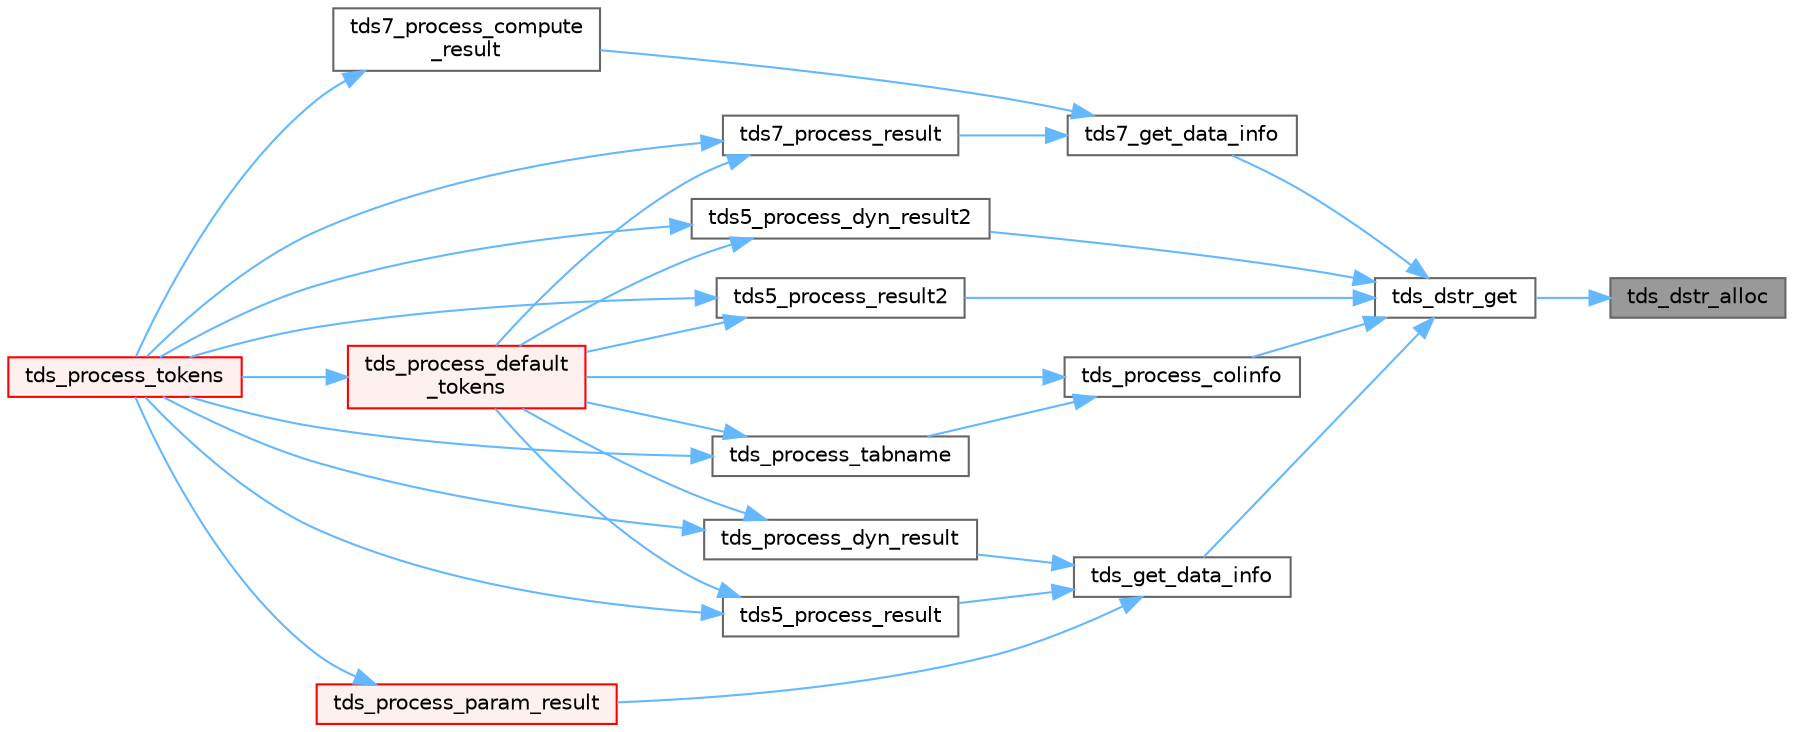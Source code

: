 digraph "tds_dstr_alloc"
{
 // LATEX_PDF_SIZE
  bgcolor="transparent";
  edge [fontname=Helvetica,fontsize=10,labelfontname=Helvetica,labelfontsize=10];
  node [fontname=Helvetica,fontsize=10,shape=box,height=0.2,width=0.4];
  rankdir="RL";
  Node1 [id="Node000001",label="tds_dstr_alloc",height=0.2,width=0.4,color="gray40", fillcolor="grey60", style="filled", fontcolor="black",tooltip="allocate space for length char"];
  Node1 -> Node2 [id="edge1_Node000001_Node000002",dir="back",color="steelblue1",style="solid",tooltip=" "];
  Node2 [id="Node000002",label="tds_dstr_get",height=0.2,width=0.4,color="grey40", fillcolor="white", style="filled",URL="$a00579.html#ga017c427e9599c031be5c555cb32abe2c",tooltip="Reads a string from wire and put in a DSTR."];
  Node2 -> Node3 [id="edge2_Node000002_Node000003",dir="back",color="steelblue1",style="solid",tooltip=" "];
  Node3 [id="Node000003",label="tds5_process_dyn_result2",height=0.2,width=0.4,color="grey40", fillcolor="white", style="filled",URL="$a00580.html#gae688b515631141acfbc41bbb91c8b921",tooltip="Process new TDS 5.0 token for describing output parameters."];
  Node3 -> Node4 [id="edge3_Node000003_Node000004",dir="back",color="steelblue1",style="solid",tooltip=" "];
  Node4 [id="Node000004",label="tds_process_default\l_tokens",height=0.2,width=0.4,color="red", fillcolor="#FFF0F0", style="filled",URL="$a00580.html#ga39453d084f3f780ac4602d4abf2839f7",tooltip="tds_process_default_tokens() is a catch all function that is called to process tokens not known to ot..."];
  Node4 -> Node6 [id="edge4_Node000004_Node000006",dir="back",color="steelblue1",style="solid",tooltip=" "];
  Node6 [id="Node000006",label="tds_process_tokens",height=0.2,width=0.4,color="red", fillcolor="#FFF0F0", style="filled",URL="$a00580.html#gabfc9de1d1fe718818caf63a4be4035a6",tooltip="process all streams."];
  Node3 -> Node6 [id="edge5_Node000003_Node000006",dir="back",color="steelblue1",style="solid",tooltip=" "];
  Node2 -> Node39 [id="edge6_Node000002_Node000039",dir="back",color="steelblue1",style="solid",tooltip=" "];
  Node39 [id="Node000039",label="tds5_process_result2",height=0.2,width=0.4,color="grey40", fillcolor="white", style="filled",URL="$a00580.html#gabe2bdd5a41ce067cb31aef18ff81cb1c",tooltip="tds5_process_result2() is the new TDS 5.0 result set processing routine."];
  Node39 -> Node4 [id="edge7_Node000039_Node000004",dir="back",color="steelblue1",style="solid",tooltip=" "];
  Node39 -> Node6 [id="edge8_Node000039_Node000006",dir="back",color="steelblue1",style="solid",tooltip=" "];
  Node2 -> Node40 [id="edge9_Node000002_Node000040",dir="back",color="steelblue1",style="solid",tooltip=" "];
  Node40 [id="Node000040",label="tds7_get_data_info",height=0.2,width=0.4,color="grey40", fillcolor="white", style="filled",URL="$a00580.html#ga07cee55fd522cca16fb59b7a8f0b1376",tooltip="Reads data information from wire."];
  Node40 -> Node41 [id="edge10_Node000040_Node000041",dir="back",color="steelblue1",style="solid",tooltip=" "];
  Node41 [id="Node000041",label="tds7_process_compute\l_result",height=0.2,width=0.4,color="grey40", fillcolor="white", style="filled",URL="$a00580.html#ga6728e344caa20aea1def85f58dea138b",tooltip="tds7_process_compute_result() processes compute result sets for TDS 7/8."];
  Node41 -> Node6 [id="edge11_Node000041_Node000006",dir="back",color="steelblue1",style="solid",tooltip=" "];
  Node40 -> Node42 [id="edge12_Node000040_Node000042",dir="back",color="steelblue1",style="solid",tooltip=" "];
  Node42 [id="Node000042",label="tds7_process_result",height=0.2,width=0.4,color="grey40", fillcolor="white", style="filled",URL="$a00580.html#gaca56fc22d65a24a96d1bef310ade73aa",tooltip="tds7_process_result() is the TDS 7.0 result set processing routine."];
  Node42 -> Node4 [id="edge13_Node000042_Node000004",dir="back",color="steelblue1",style="solid",tooltip=" "];
  Node42 -> Node6 [id="edge14_Node000042_Node000006",dir="back",color="steelblue1",style="solid",tooltip=" "];
  Node2 -> Node43 [id="edge15_Node000002_Node000043",dir="back",color="steelblue1",style="solid",tooltip=" "];
  Node43 [id="Node000043",label="tds_get_data_info",height=0.2,width=0.4,color="grey40", fillcolor="white", style="filled",URL="$a00580.html#gad9b6b86f48be077fb44ac603845a0c27",tooltip="Reads data metadata from wire."];
  Node43 -> Node44 [id="edge16_Node000043_Node000044",dir="back",color="steelblue1",style="solid",tooltip=" "];
  Node44 [id="Node000044",label="tds5_process_result",height=0.2,width=0.4,color="grey40", fillcolor="white", style="filled",URL="$a00580.html#ga547b2f48659f77a69aa802d861ac827d",tooltip="tds5_process_result() is the TDS 5.0 result set processing routine."];
  Node44 -> Node4 [id="edge17_Node000044_Node000004",dir="back",color="steelblue1",style="solid",tooltip=" "];
  Node44 -> Node6 [id="edge18_Node000044_Node000006",dir="back",color="steelblue1",style="solid",tooltip=" "];
  Node43 -> Node45 [id="edge19_Node000043_Node000045",dir="back",color="steelblue1",style="solid",tooltip=" "];
  Node45 [id="Node000045",label="tds_process_dyn_result",height=0.2,width=0.4,color="grey40", fillcolor="white", style="filled",URL="$a00580.html#ga416cf119c1d4a0fca27dc5b50c261358",tooltip="Process results from dynamic."];
  Node45 -> Node4 [id="edge20_Node000045_Node000004",dir="back",color="steelblue1",style="solid",tooltip=" "];
  Node45 -> Node6 [id="edge21_Node000045_Node000006",dir="back",color="steelblue1",style="solid",tooltip=" "];
  Node43 -> Node46 [id="edge22_Node000043_Node000046",dir="back",color="steelblue1",style="solid",tooltip=" "];
  Node46 [id="Node000046",label="tds_process_param_result",height=0.2,width=0.4,color="red", fillcolor="#FFF0F0", style="filled",URL="$a00580.html#gacb3354443bcefe7a500a500a4904cc05",tooltip="process output parameters of a stored procedure."];
  Node46 -> Node6 [id="edge23_Node000046_Node000006",dir="back",color="steelblue1",style="solid",tooltip=" "];
  Node2 -> Node48 [id="edge24_Node000002_Node000048",dir="back",color="steelblue1",style="solid",tooltip=" "];
  Node48 [id="Node000048",label="tds_process_colinfo",height=0.2,width=0.4,color="grey40", fillcolor="white", style="filled",URL="$a00580.html#ga22c7f413d43fc0d511e122a3de389166",tooltip="Reads column information."];
  Node48 -> Node4 [id="edge25_Node000048_Node000004",dir="back",color="steelblue1",style="solid",tooltip=" "];
  Node48 -> Node49 [id="edge26_Node000048_Node000049",dir="back",color="steelblue1",style="solid",tooltip=" "];
  Node49 [id="Node000049",label="tds_process_tabname",height=0.2,width=0.4,color="grey40", fillcolor="white", style="filled",URL="$a00580.html#gaeec59bca9bd0c5388e245f0d19d9c81a",tooltip="Process list of table from network."];
  Node49 -> Node4 [id="edge27_Node000049_Node000004",dir="back",color="steelblue1",style="solid",tooltip=" "];
  Node49 -> Node6 [id="edge28_Node000049_Node000006",dir="back",color="steelblue1",style="solid",tooltip=" "];
}
